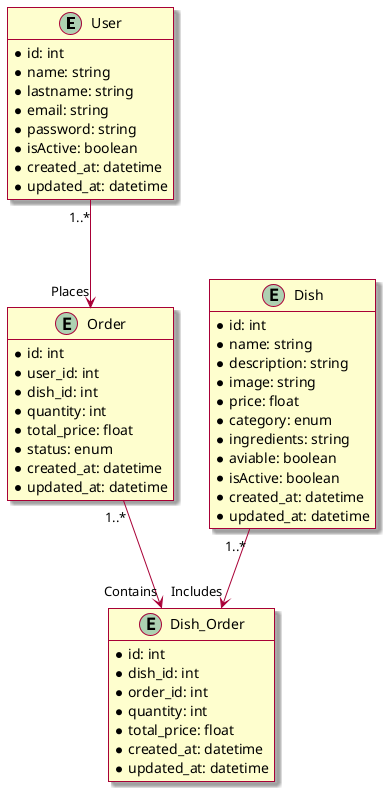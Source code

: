 @startuml DatabaseModel
skin rose
hide empty members

entity User {
  *id: int
  *name: string
  *lastname: string
  *email: string
  *password: string
  *isActive: boolean
  *created_at: datetime
  *updated_at: datetime
}

entity Dish {
    *id: int
    *name: string
    *description: string
    *image: string
    *price: float
    *category: enum
    *ingredients: string
    *aviable: boolean
    *isActive: boolean
    *created_at: datetime
    *updated_at: datetime
}

entity Order {
  *id: int
  *user_id: int
  *dish_id: int
  *quantity: int
  *total_price: float
  *status: enum
  *created_at: datetime
  *updated_at: datetime
}

entity Dish_Order {
  *id: int
  *dish_id: int
  *order_id: int
  *quantity: int
  *total_price: float
  *created_at: datetime
  *updated_at: datetime
}

User --> Order : "1..*" "Places"
Order --> Dish_Order : "1..*" "Contains"
Dish --> Dish_Order : "1..*" "Includes"

@enduml